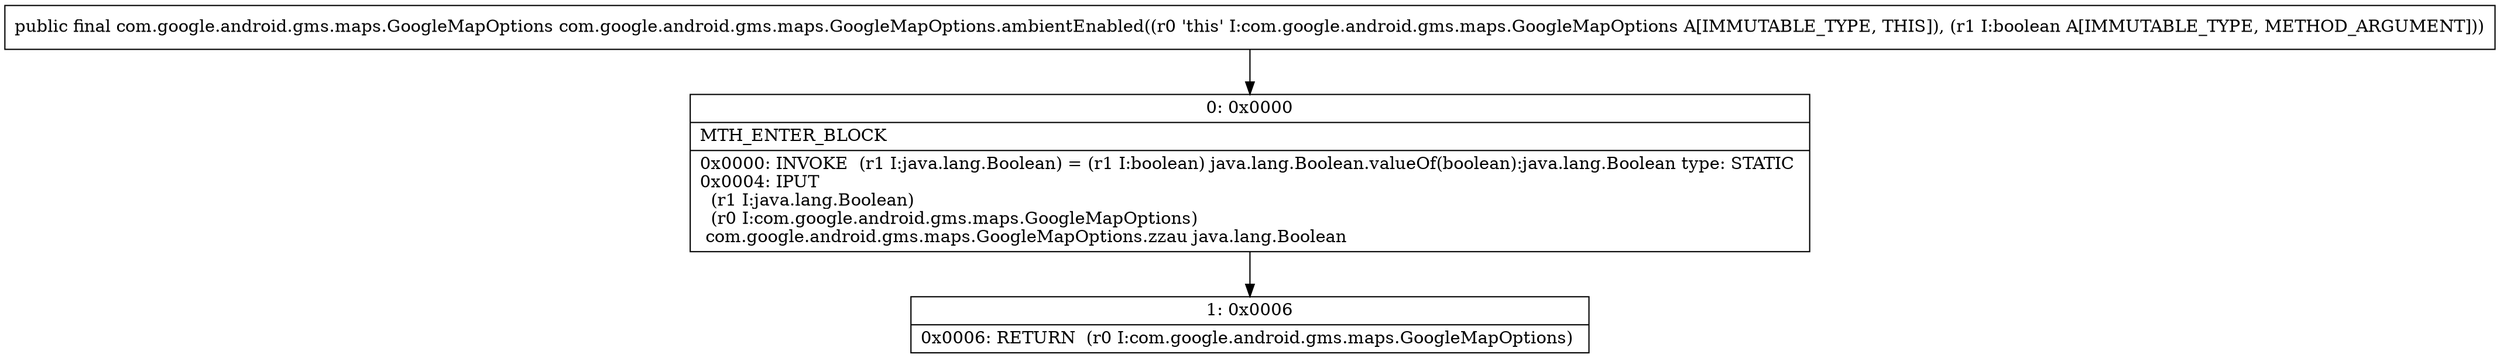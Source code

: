 digraph "CFG forcom.google.android.gms.maps.GoogleMapOptions.ambientEnabled(Z)Lcom\/google\/android\/gms\/maps\/GoogleMapOptions;" {
Node_0 [shape=record,label="{0\:\ 0x0000|MTH_ENTER_BLOCK\l|0x0000: INVOKE  (r1 I:java.lang.Boolean) = (r1 I:boolean) java.lang.Boolean.valueOf(boolean):java.lang.Boolean type: STATIC \l0x0004: IPUT  \l  (r1 I:java.lang.Boolean)\l  (r0 I:com.google.android.gms.maps.GoogleMapOptions)\l com.google.android.gms.maps.GoogleMapOptions.zzau java.lang.Boolean \l}"];
Node_1 [shape=record,label="{1\:\ 0x0006|0x0006: RETURN  (r0 I:com.google.android.gms.maps.GoogleMapOptions) \l}"];
MethodNode[shape=record,label="{public final com.google.android.gms.maps.GoogleMapOptions com.google.android.gms.maps.GoogleMapOptions.ambientEnabled((r0 'this' I:com.google.android.gms.maps.GoogleMapOptions A[IMMUTABLE_TYPE, THIS]), (r1 I:boolean A[IMMUTABLE_TYPE, METHOD_ARGUMENT])) }"];
MethodNode -> Node_0;
Node_0 -> Node_1;
}

